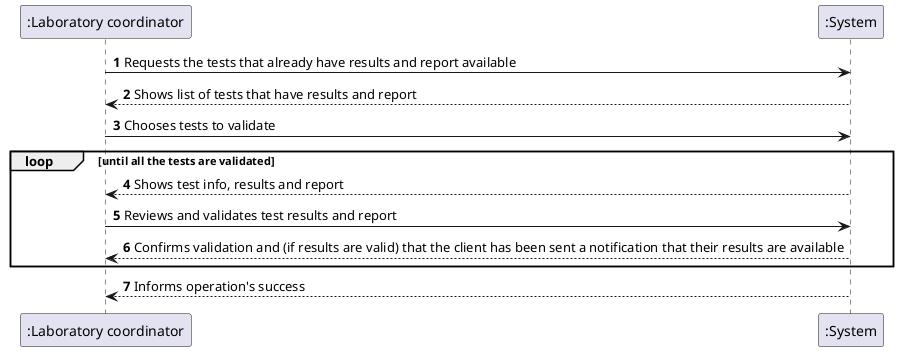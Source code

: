 @startuml
'https://plantuml.com/sequence-diagram

autonumber

":Laboratory coordinator" -> ":System": Requests the tests that already have results and report available
":System" --> ":Laboratory coordinator": Shows list of tests that have results and report
":Laboratory coordinator" -> ":System": Chooses tests to validate
loop until all the tests are validated
":System" --> ":Laboratory coordinator": Shows test info, results and report
":Laboratory coordinator" -> ":System": Reviews and validates test results and report
":System" --> ":Laboratory coordinator": Confirms validation and (if results are valid) that the client has been sent a notification that their results are available
end loop
":System" --> ":Laboratory coordinator": Informs operation's success

@enduml